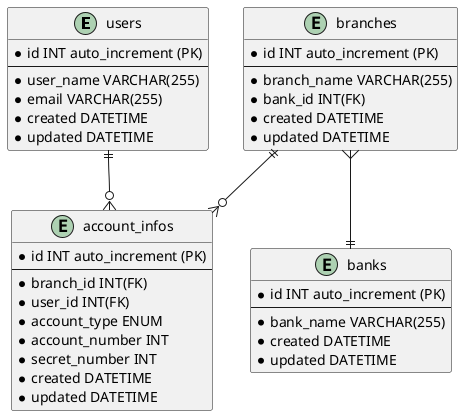 @startuml oidc_tutorial
entity users {
  * id INT auto_increment (PK)
  ---
  * user_name VARCHAR(255)
  * email VARCHAR(255)
  * created DATETIME
  * updated DATETIME
}

entity account_infos {
  * id INT auto_increment (PK)
  ---
  * branch_id INT(FK)
  * user_id INT(FK)
  * account_type ENUM
  * account_number INT
  * secret_number INT
  * created DATETIME
  * updated DATETIME
}

entity banks {
  * id INT auto_increment (PK)
  ---
  * bank_name VARCHAR(255)
  * created DATETIME
  * updated DATETIME
}

entity branches {
  * id INT auto_increment (PK)
  ---
  * branch_name VARCHAR(255)
  * bank_id INT(FK)
  * created DATETIME
  * updated DATETIME
}

users ||--o{ account_infos
account_infos }o-u-|| branches
banks ||-u-{ branches

@enduml